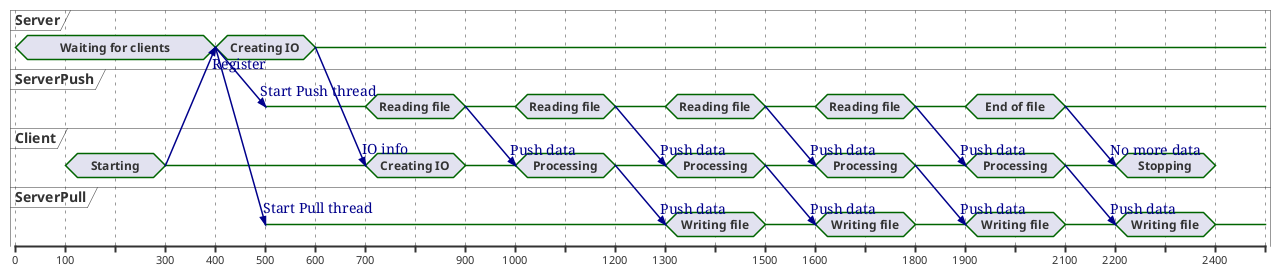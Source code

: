 @startuml
concise "Server" as Server
concise "ServerPush" as ServerPush
concise "Client" as Client
concise "ServerPull" as ServerPull

@0
Server is "Waiting for clients"

@+100
Client is Starting

@+200
Client -> Server@+100 : Register
Client is {-}

@+100
Server is "Creating IO"
Server -> ServerPush@+100 : Start Push thread
Server -> ServerPull@+100 : Start Pull thread

@+100
ServerPush is {-}
ServerPull is {-}

@+100
Server -> Client@+100 : IO info
Server is {-}

@+100
ServerPush is "Reading file"
Client is "Creating IO"

@+200
ServerPush -> Client@+100 : Push data
ServerPush is {-}
Client is {-}

@+100
ServerPush is "Reading file"
Client is "Processing"

@+200
Client is {-}
ServerPush -> Client@+100 : Push data
ServerPush is {-}
Client -> ServerPull@+100 : Push data

@+100
ServerPush is "Reading file"
Client is "Processing"
ServerPull is "Writing file"

@+200
ServerPush -> Client@+100 : Push data
ServerPush is {-}
Client -> ServerPull@+100 : Push data
Client is {-}
ServerPull is {-}

@+100
ServerPush is "Reading file"
Client is "Processing"
ServerPull is "Writing file"

@+200
Client is {-}
ServerPush -> Client@+100 : Push data
ServerPush is {-}
Client -> ServerPull@+100 : Push data
ServerPull is {-}

@+100
ServerPush is "End of file"
Client is "Processing"
ServerPull is "Writing file"

@+200
ServerPush -> Client@+100 : No more data
ServerPush is {-}
Client -> ServerPull@+100 : Push data
Client is {-}
ServerPull is {-}

@+100
Client is "Stopping"
ServerPull is "Writing file"

@+200
Server is {-}
ServerPush is {-}
ServerPull is {-}
Client is {hidden}

@enduml

